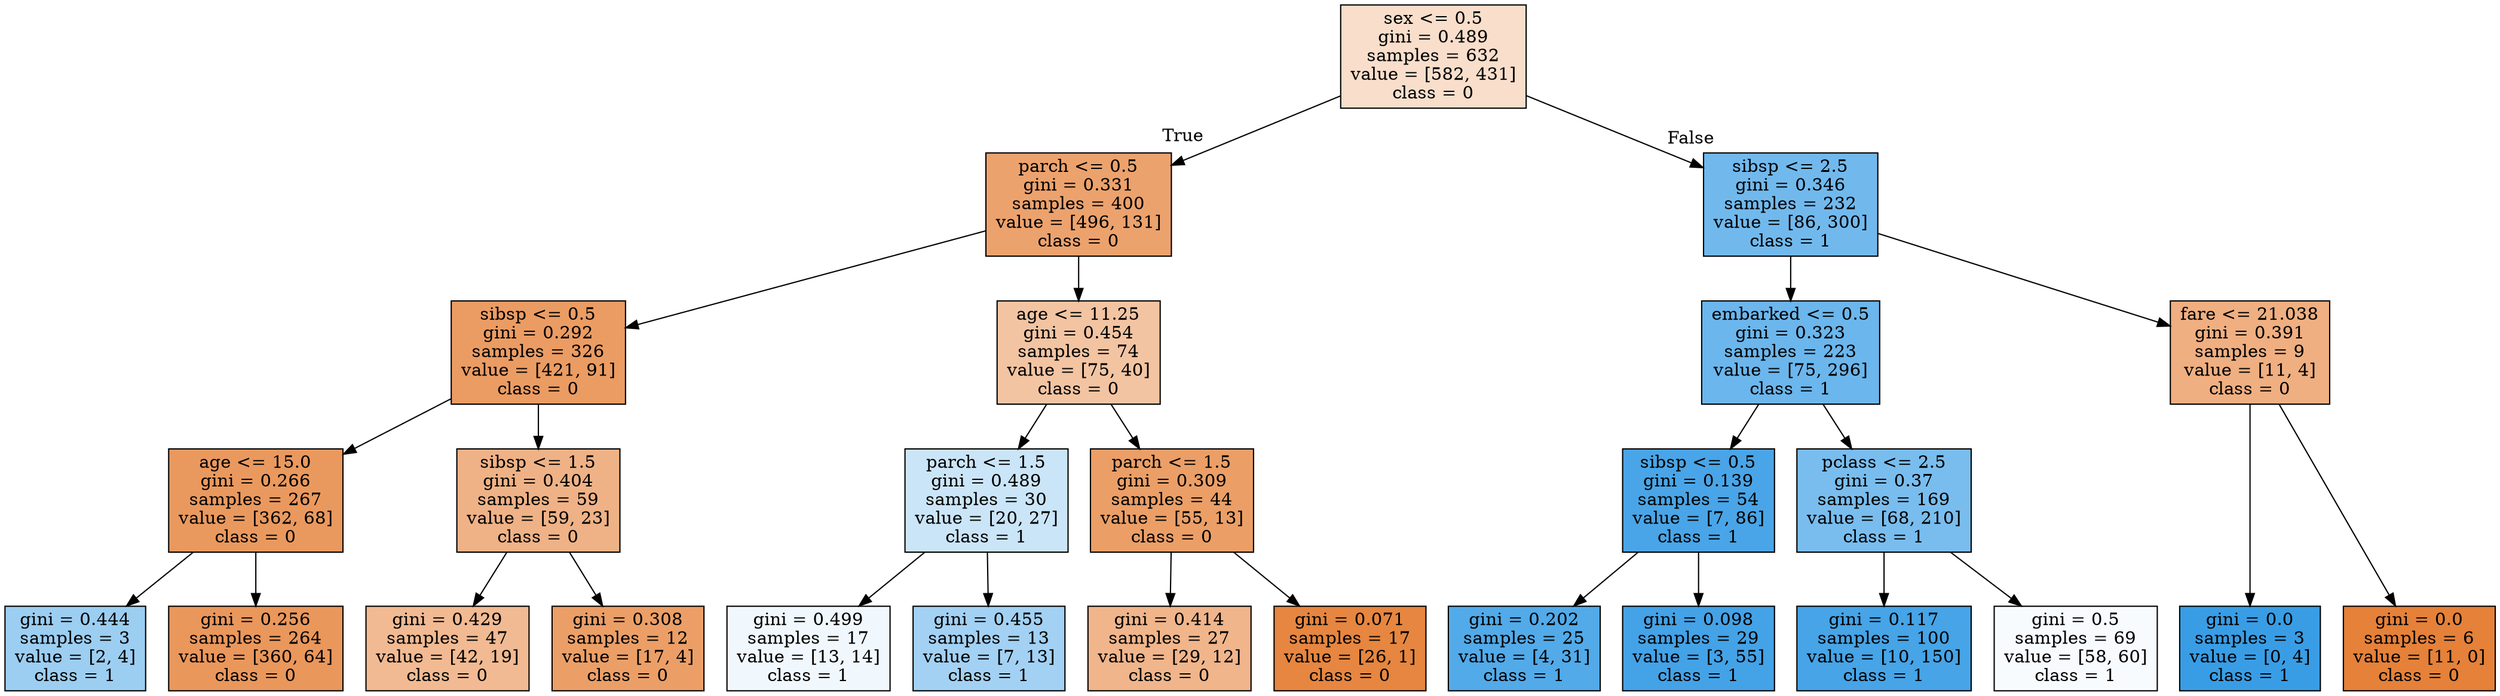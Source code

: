 digraph Tree {
node [shape=box, style="filled", color="black"] ;
graph [ranksep=equally, splines=polyline] ;
0 [label="sex <= 0.5\ngini = 0.489\nsamples = 632\nvalue = [582, 431]\nclass = 0", fillcolor="#e5813942"] ;
1 [label="parch <= 0.5\ngini = 0.331\nsamples = 400\nvalue = [496, 131]\nclass = 0", fillcolor="#e58139bc"] ;
0 -> 1 [labeldistance=2.5, labelangle=45, headlabel="True"] ;
2 [label="sibsp <= 0.5\ngini = 0.292\nsamples = 326\nvalue = [421, 91]\nclass = 0", fillcolor="#e58139c8"] ;
1 -> 2 ;
3 [label="age <= 15.0\ngini = 0.266\nsamples = 267\nvalue = [362, 68]\nclass = 0", fillcolor="#e58139cf"] ;
2 -> 3 ;
4 [label="gini = 0.444\nsamples = 3\nvalue = [2, 4]\nclass = 1", fillcolor="#399de57f"] ;
3 -> 4 ;
5 [label="gini = 0.256\nsamples = 264\nvalue = [360, 64]\nclass = 0", fillcolor="#e58139d2"] ;
3 -> 5 ;
6 [label="sibsp <= 1.5\ngini = 0.404\nsamples = 59\nvalue = [59, 23]\nclass = 0", fillcolor="#e581399c"] ;
2 -> 6 ;
7 [label="gini = 0.429\nsamples = 47\nvalue = [42, 19]\nclass = 0", fillcolor="#e581398c"] ;
6 -> 7 ;
8 [label="gini = 0.308\nsamples = 12\nvalue = [17, 4]\nclass = 0", fillcolor="#e58139c3"] ;
6 -> 8 ;
9 [label="age <= 11.25\ngini = 0.454\nsamples = 74\nvalue = [75, 40]\nclass = 0", fillcolor="#e5813977"] ;
1 -> 9 ;
10 [label="parch <= 1.5\ngini = 0.489\nsamples = 30\nvalue = [20, 27]\nclass = 1", fillcolor="#399de542"] ;
9 -> 10 ;
11 [label="gini = 0.499\nsamples = 17\nvalue = [13, 14]\nclass = 1", fillcolor="#399de512"] ;
10 -> 11 ;
12 [label="gini = 0.455\nsamples = 13\nvalue = [7, 13]\nclass = 1", fillcolor="#399de576"] ;
10 -> 12 ;
13 [label="parch <= 1.5\ngini = 0.309\nsamples = 44\nvalue = [55, 13]\nclass = 0", fillcolor="#e58139c3"] ;
9 -> 13 ;
14 [label="gini = 0.414\nsamples = 27\nvalue = [29, 12]\nclass = 0", fillcolor="#e5813995"] ;
13 -> 14 ;
15 [label="gini = 0.071\nsamples = 17\nvalue = [26, 1]\nclass = 0", fillcolor="#e58139f5"] ;
13 -> 15 ;
16 [label="sibsp <= 2.5\ngini = 0.346\nsamples = 232\nvalue = [86, 300]\nclass = 1", fillcolor="#399de5b6"] ;
0 -> 16 [labeldistance=2.5, labelangle=-45, headlabel="False"] ;
17 [label="embarked <= 0.5\ngini = 0.323\nsamples = 223\nvalue = [75, 296]\nclass = 1", fillcolor="#399de5be"] ;
16 -> 17 ;
18 [label="sibsp <= 0.5\ngini = 0.139\nsamples = 54\nvalue = [7, 86]\nclass = 1", fillcolor="#399de5ea"] ;
17 -> 18 ;
19 [label="gini = 0.202\nsamples = 25\nvalue = [4, 31]\nclass = 1", fillcolor="#399de5de"] ;
18 -> 19 ;
20 [label="gini = 0.098\nsamples = 29\nvalue = [3, 55]\nclass = 1", fillcolor="#399de5f1"] ;
18 -> 20 ;
21 [label="pclass <= 2.5\ngini = 0.37\nsamples = 169\nvalue = [68, 210]\nclass = 1", fillcolor="#399de5ac"] ;
17 -> 21 ;
22 [label="gini = 0.117\nsamples = 100\nvalue = [10, 150]\nclass = 1", fillcolor="#399de5ee"] ;
21 -> 22 ;
23 [label="gini = 0.5\nsamples = 69\nvalue = [58, 60]\nclass = 1", fillcolor="#399de508"] ;
21 -> 23 ;
24 [label="fare <= 21.038\ngini = 0.391\nsamples = 9\nvalue = [11, 4]\nclass = 0", fillcolor="#e58139a2"] ;
16 -> 24 ;
25 [label="gini = 0.0\nsamples = 3\nvalue = [0, 4]\nclass = 1", fillcolor="#399de5ff"] ;
24 -> 25 ;
26 [label="gini = 0.0\nsamples = 6\nvalue = [11, 0]\nclass = 0", fillcolor="#e58139ff"] ;
24 -> 26 ;
{rank=same ; 0} ;
{rank=same ; 1; 16} ;
{rank=same ; 2; 9; 17; 24} ;
{rank=same ; 3; 6; 10; 13; 18; 21} ;
{rank=same ; 4; 5; 7; 8; 11; 12; 14; 15; 19; 20; 22; 23; 25; 26} ;
}